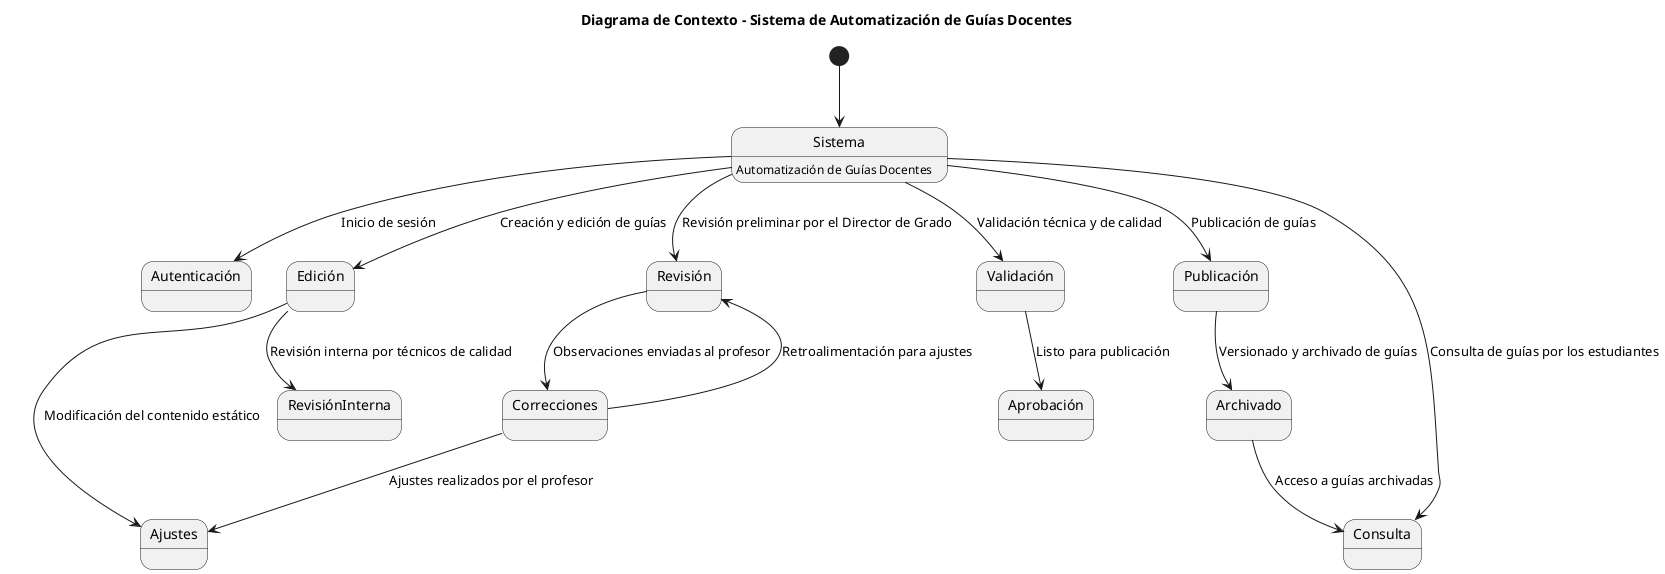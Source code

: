 @startuml Diagrama_de_Contexto
title Diagrama de Contexto - Sistema de Automatización de Guías Docentes

[*] --> Sistema
Sistema : Automatización de Guías Docentes

' Flujos principales
Sistema --> Autenticación : Inicio de sesión
Sistema --> Edición : Creación y edición de guías
Sistema --> Revisión : Revisión preliminar por el Director de Grado
Sistema --> Validación : Validación técnica y de calidad
Sistema --> Publicación : Publicación de guías
Sistema --> Consulta : Consulta de guías por los estudiantes

' Subprocesos de Edición
Edición --> Ajustes : Modificación del contenido estático
Edición --> RevisiónInterna : Revisión interna por técnicos de calidad

' Subprocesos de Revisión
Revisión --> Correcciones : Observaciones enviadas al profesor
Correcciones --> Ajustes : Ajustes realizados por el profesor
Correcciones --> Revisión : Retroalimentación para ajustes

' Validación final
Validación --> Aprobación : Listo para publicación

' Publicación y archivado
Publicación --> Archivado : Versionado y archivado de guías
Archivado --> Consulta : Acceso a guías archivadas

@enduml
